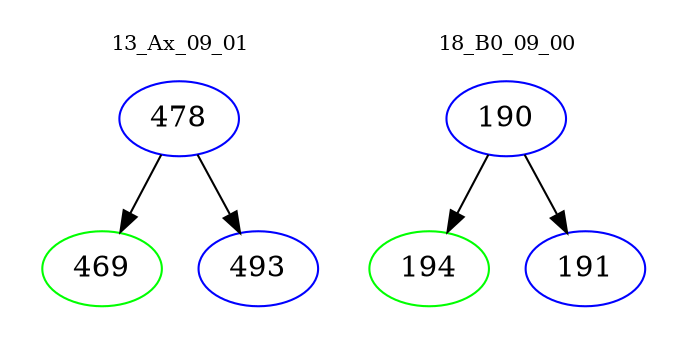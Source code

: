 digraph{
subgraph cluster_0 {
color = white
label = "13_Ax_09_01";
fontsize=10;
T0_478 [label="478", color="blue"]
T0_478 -> T0_469 [color="black"]
T0_469 [label="469", color="green"]
T0_478 -> T0_493 [color="black"]
T0_493 [label="493", color="blue"]
}
subgraph cluster_1 {
color = white
label = "18_B0_09_00";
fontsize=10;
T1_190 [label="190", color="blue"]
T1_190 -> T1_194 [color="black"]
T1_194 [label="194", color="green"]
T1_190 -> T1_191 [color="black"]
T1_191 [label="191", color="blue"]
}
}
